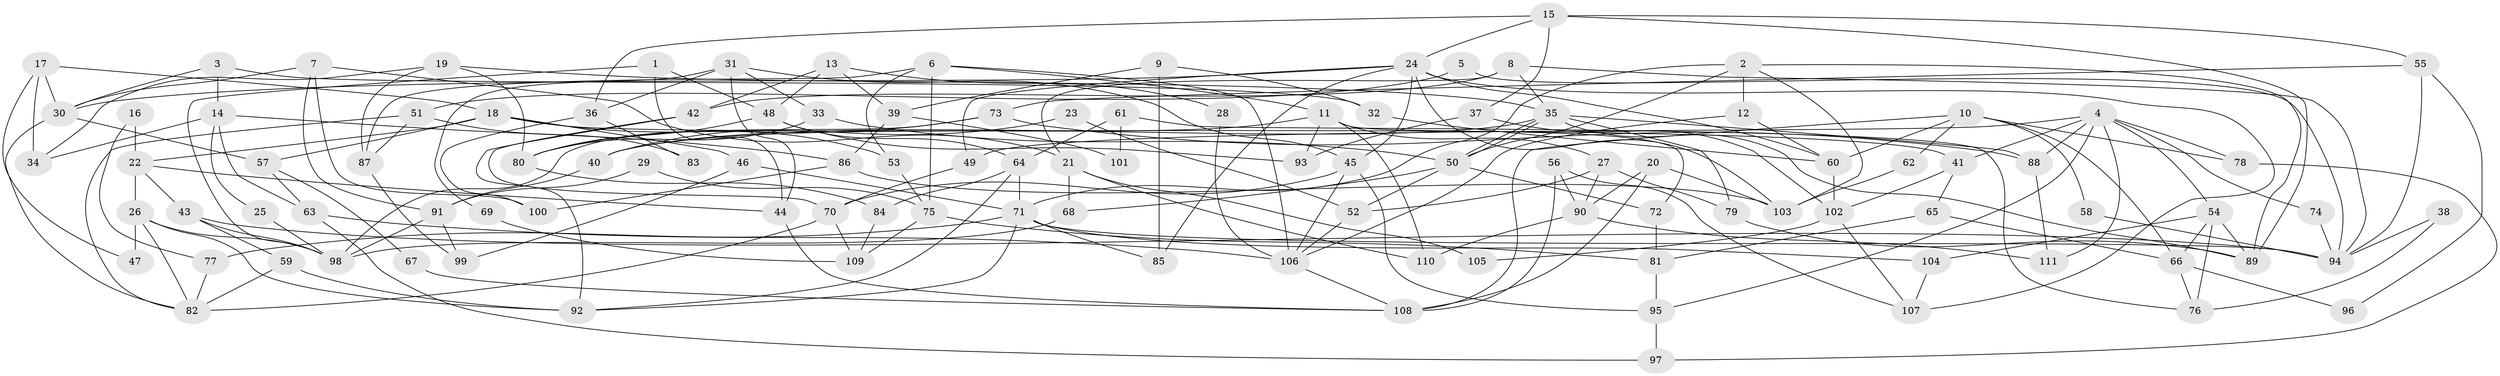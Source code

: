 // coarse degree distribution, {8: 0.06666666666666667, 7: 0.12, 2: 0.14666666666666667, 4: 0.17333333333333334, 3: 0.17333333333333334, 6: 0.09333333333333334, 5: 0.16, 9: 0.04, 10: 0.013333333333333334, 11: 0.013333333333333334}
// Generated by graph-tools (version 1.1) at 2025/52/02/27/25 19:52:02]
// undirected, 111 vertices, 222 edges
graph export_dot {
graph [start="1"]
  node [color=gray90,style=filled];
  1;
  2;
  3;
  4;
  5;
  6;
  7;
  8;
  9;
  10;
  11;
  12;
  13;
  14;
  15;
  16;
  17;
  18;
  19;
  20;
  21;
  22;
  23;
  24;
  25;
  26;
  27;
  28;
  29;
  30;
  31;
  32;
  33;
  34;
  35;
  36;
  37;
  38;
  39;
  40;
  41;
  42;
  43;
  44;
  45;
  46;
  47;
  48;
  49;
  50;
  51;
  52;
  53;
  54;
  55;
  56;
  57;
  58;
  59;
  60;
  61;
  62;
  63;
  64;
  65;
  66;
  67;
  68;
  69;
  70;
  71;
  72;
  73;
  74;
  75;
  76;
  77;
  78;
  79;
  80;
  81;
  82;
  83;
  84;
  85;
  86;
  87;
  88;
  89;
  90;
  91;
  92;
  93;
  94;
  95;
  96;
  97;
  98;
  99;
  100;
  101;
  102;
  103;
  104;
  105;
  106;
  107;
  108;
  109;
  110;
  111;
  1 -- 44;
  1 -- 48;
  1 -- 98;
  2 -- 12;
  2 -- 89;
  2 -- 50;
  2 -- 71;
  2 -- 103;
  3 -- 14;
  3 -- 30;
  3 -- 32;
  4 -- 49;
  4 -- 54;
  4 -- 41;
  4 -- 74;
  4 -- 78;
  4 -- 88;
  4 -- 95;
  4 -- 111;
  5 -- 94;
  5 -- 51;
  6 -- 106;
  6 -- 75;
  6 -- 11;
  6 -- 53;
  6 -- 87;
  7 -- 30;
  7 -- 21;
  7 -- 91;
  7 -- 100;
  8 -- 35;
  8 -- 42;
  8 -- 21;
  8 -- 94;
  9 -- 39;
  9 -- 85;
  9 -- 32;
  10 -- 66;
  10 -- 108;
  10 -- 58;
  10 -- 60;
  10 -- 62;
  10 -- 78;
  11 -- 110;
  11 -- 27;
  11 -- 40;
  11 -- 72;
  11 -- 93;
  12 -- 60;
  12 -- 106;
  13 -- 42;
  13 -- 48;
  13 -- 28;
  13 -- 39;
  14 -- 86;
  14 -- 34;
  14 -- 25;
  14 -- 63;
  15 -- 24;
  15 -- 89;
  15 -- 36;
  15 -- 37;
  15 -- 55;
  16 -- 22;
  16 -- 77;
  17 -- 18;
  17 -- 30;
  17 -- 34;
  17 -- 47;
  18 -- 41;
  18 -- 22;
  18 -- 46;
  18 -- 53;
  18 -- 57;
  19 -- 87;
  19 -- 35;
  19 -- 34;
  19 -- 80;
  20 -- 108;
  20 -- 103;
  20 -- 90;
  21 -- 68;
  21 -- 105;
  21 -- 110;
  22 -- 43;
  22 -- 26;
  22 -- 44;
  23 -- 52;
  23 -- 40;
  24 -- 60;
  24 -- 107;
  24 -- 30;
  24 -- 45;
  24 -- 49;
  24 -- 85;
  24 -- 103;
  25 -- 98;
  26 -- 92;
  26 -- 98;
  26 -- 47;
  26 -- 82;
  27 -- 90;
  27 -- 52;
  27 -- 79;
  28 -- 106;
  29 -- 75;
  29 -- 91;
  30 -- 57;
  30 -- 82;
  31 -- 33;
  31 -- 45;
  31 -- 36;
  31 -- 44;
  31 -- 69;
  32 -- 60;
  33 -- 80;
  33 -- 50;
  35 -- 50;
  35 -- 50;
  35 -- 88;
  35 -- 40;
  35 -- 79;
  35 -- 89;
  36 -- 83;
  36 -- 100;
  37 -- 93;
  37 -- 102;
  38 -- 76;
  38 -- 94;
  39 -- 86;
  39 -- 101;
  40 -- 91;
  41 -- 102;
  41 -- 65;
  42 -- 70;
  42 -- 92;
  43 -- 94;
  43 -- 98;
  43 -- 59;
  44 -- 108;
  45 -- 106;
  45 -- 70;
  45 -- 95;
  46 -- 71;
  46 -- 99;
  48 -- 80;
  48 -- 64;
  48 -- 93;
  49 -- 70;
  50 -- 52;
  50 -- 68;
  50 -- 72;
  51 -- 82;
  51 -- 87;
  51 -- 83;
  52 -- 106;
  53 -- 75;
  54 -- 89;
  54 -- 104;
  54 -- 66;
  54 -- 76;
  55 -- 73;
  55 -- 94;
  55 -- 96;
  56 -- 90;
  56 -- 108;
  56 -- 107;
  57 -- 63;
  57 -- 67;
  58 -- 94;
  59 -- 82;
  59 -- 92;
  60 -- 102;
  61 -- 64;
  61 -- 76;
  61 -- 101;
  62 -- 103;
  63 -- 97;
  63 -- 106;
  64 -- 92;
  64 -- 71;
  64 -- 84;
  65 -- 81;
  65 -- 66;
  66 -- 76;
  66 -- 96;
  67 -- 108;
  68 -- 98;
  69 -- 109;
  70 -- 82;
  70 -- 109;
  71 -- 94;
  71 -- 77;
  71 -- 85;
  71 -- 92;
  71 -- 104;
  72 -- 81;
  73 -- 98;
  73 -- 80;
  73 -- 88;
  74 -- 94;
  75 -- 81;
  75 -- 109;
  77 -- 82;
  78 -- 97;
  79 -- 89;
  80 -- 84;
  81 -- 95;
  84 -- 109;
  86 -- 103;
  86 -- 100;
  87 -- 99;
  88 -- 111;
  90 -- 111;
  90 -- 110;
  91 -- 98;
  91 -- 99;
  95 -- 97;
  102 -- 105;
  102 -- 107;
  104 -- 107;
  106 -- 108;
}
